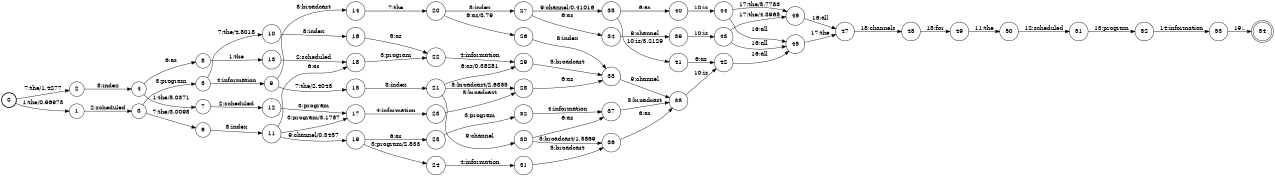 digraph FST {
rankdir = LR;
size = "8.5,11";
label = "";
center = 1;
orientation = Portrait;
ranksep = "0.4";
nodesep = "0.25";
0 [label = "0", shape = circle, style = bold, fontsize = 14]
	0 -> 1 [label = "1:the/0.96973", fontsize = 14];
	0 -> 2 [label = "7:the/1.4277", fontsize = 14];
1 [label = "1", shape = circle, style = solid, fontsize = 14]
	1 -> 3 [label = "2:scheduled", fontsize = 14];
2 [label = "2", shape = circle, style = solid, fontsize = 14]
	2 -> 4 [label = "8:index", fontsize = 14];
3 [label = "3", shape = circle, style = solid, fontsize = 14]
	3 -> 6 [label = "7:the/3.0098", fontsize = 14];
	3 -> 5 [label = "3:program", fontsize = 14];
4 [label = "4", shape = circle, style = solid, fontsize = 14]
	4 -> 7 [label = "1:the/5.0371", fontsize = 14];
	4 -> 8 [label = "6:as", fontsize = 14];
5 [label = "5", shape = circle, style = solid, fontsize = 14]
	5 -> 10 [label = "7:the/4.8018", fontsize = 14];
	5 -> 9 [label = "4:information", fontsize = 14];
6 [label = "6", shape = circle, style = solid, fontsize = 14]
	6 -> 11 [label = "8:index", fontsize = 14];
7 [label = "7", shape = circle, style = solid, fontsize = 14]
	7 -> 12 [label = "2:scheduled", fontsize = 14];
8 [label = "8", shape = circle, style = solid, fontsize = 14]
	8 -> 13 [label = "1:the", fontsize = 14];
9 [label = "9", shape = circle, style = solid, fontsize = 14]
	9 -> 15 [label = "7:the/2.4043", fontsize = 14];
	9 -> 14 [label = "5:broadcast", fontsize = 14];
10 [label = "10", shape = circle, style = solid, fontsize = 14]
	10 -> 16 [label = "8:index", fontsize = 14];
11 [label = "11", shape = circle, style = solid, fontsize = 14]
	11 -> 17 [label = "3:program/3.1787", fontsize = 14];
	11 -> 18 [label = "6:as", fontsize = 14];
	11 -> 19 [label = "9:channel/0.3457", fontsize = 14];
12 [label = "12", shape = circle, style = solid, fontsize = 14]
	12 -> 17 [label = "3:program", fontsize = 14];
13 [label = "13", shape = circle, style = solid, fontsize = 14]
	13 -> 18 [label = "2:scheduled", fontsize = 14];
14 [label = "14", shape = circle, style = solid, fontsize = 14]
	14 -> 20 [label = "7:the", fontsize = 14];
15 [label = "15", shape = circle, style = solid, fontsize = 14]
	15 -> 21 [label = "8:index", fontsize = 14];
16 [label = "16", shape = circle, style = solid, fontsize = 14]
	16 -> 22 [label = "6:as", fontsize = 14];
17 [label = "17", shape = circle, style = solid, fontsize = 14]
	17 -> 23 [label = "4:information", fontsize = 14];
18 [label = "18", shape = circle, style = solid, fontsize = 14]
	18 -> 22 [label = "3:program", fontsize = 14];
19 [label = "19", shape = circle, style = solid, fontsize = 14]
	19 -> 24 [label = "3:program/2.833", fontsize = 14];
	19 -> 25 [label = "6:as", fontsize = 14];
20 [label = "20", shape = circle, style = solid, fontsize = 14]
	20 -> 26 [label = "6:as/3.79", fontsize = 14];
	20 -> 27 [label = "8:index", fontsize = 14];
21 [label = "21", shape = circle, style = solid, fontsize = 14]
	21 -> 28 [label = "5:broadcast/2.6855", fontsize = 14];
	21 -> 29 [label = "6:as/0.38281", fontsize = 14];
	21 -> 30 [label = "9:channel", fontsize = 14];
22 [label = "22", shape = circle, style = solid, fontsize = 14]
	22 -> 29 [label = "4:information", fontsize = 14];
23 [label = "23", shape = circle, style = solid, fontsize = 14]
	23 -> 28 [label = "5:broadcast", fontsize = 14];
24 [label = "24", shape = circle, style = solid, fontsize = 14]
	24 -> 31 [label = "4:information", fontsize = 14];
25 [label = "25", shape = circle, style = solid, fontsize = 14]
	25 -> 32 [label = "3:program", fontsize = 14];
26 [label = "26", shape = circle, style = solid, fontsize = 14]
	26 -> 33 [label = "8:index", fontsize = 14];
27 [label = "27", shape = circle, style = solid, fontsize = 14]
	27 -> 34 [label = "6:as", fontsize = 14];
	27 -> 35 [label = "9:channel/0.41016", fontsize = 14];
28 [label = "28", shape = circle, style = solid, fontsize = 14]
	28 -> 33 [label = "6:as", fontsize = 14];
29 [label = "29", shape = circle, style = solid, fontsize = 14]
	29 -> 33 [label = "5:broadcast", fontsize = 14];
30 [label = "30", shape = circle, style = solid, fontsize = 14]
	30 -> 36 [label = "5:broadcast/1.5869", fontsize = 14];
	30 -> 37 [label = "6:as", fontsize = 14];
31 [label = "31", shape = circle, style = solid, fontsize = 14]
	31 -> 36 [label = "5:broadcast", fontsize = 14];
32 [label = "32", shape = circle, style = solid, fontsize = 14]
	32 -> 37 [label = "4:information", fontsize = 14];
33 [label = "33", shape = circle, style = solid, fontsize = 14]
	33 -> 38 [label = "9:channel", fontsize = 14];
34 [label = "34", shape = circle, style = solid, fontsize = 14]
	34 -> 39 [label = "9:channel", fontsize = 14];
35 [label = "35", shape = circle, style = solid, fontsize = 14]
	35 -> 40 [label = "6:as", fontsize = 14];
	35 -> 41 [label = "10:is/3.2129", fontsize = 14];
36 [label = "36", shape = circle, style = solid, fontsize = 14]
	36 -> 38 [label = "6:as", fontsize = 14];
37 [label = "37", shape = circle, style = solid, fontsize = 14]
	37 -> 38 [label = "5:broadcast", fontsize = 14];
38 [label = "38", shape = circle, style = solid, fontsize = 14]
	38 -> 42 [label = "10:is", fontsize = 14];
39 [label = "39", shape = circle, style = solid, fontsize = 14]
	39 -> 43 [label = "10:is", fontsize = 14];
40 [label = "40", shape = circle, style = solid, fontsize = 14]
	40 -> 44 [label = "10:is", fontsize = 14];
41 [label = "41", shape = circle, style = solid, fontsize = 14]
	41 -> 42 [label = "6:as", fontsize = 14];
42 [label = "42", shape = circle, style = solid, fontsize = 14]
	42 -> 45 [label = "16:all", fontsize = 14];
43 [label = "43", shape = circle, style = solid, fontsize = 14]
	43 -> 46 [label = "17:the/4.3965", fontsize = 14];
	43 -> 45 [label = "16:all", fontsize = 14];
44 [label = "44", shape = circle, style = solid, fontsize = 14]
	44 -> 46 [label = "17:the/5.7783", fontsize = 14];
	44 -> 45 [label = "16:all", fontsize = 14];
45 [label = "45", shape = circle, style = solid, fontsize = 14]
	45 -> 47 [label = "17:the", fontsize = 14];
46 [label = "46", shape = circle, style = solid, fontsize = 14]
	46 -> 47 [label = "16:all", fontsize = 14];
47 [label = "47", shape = circle, style = solid, fontsize = 14]
	47 -> 48 [label = "18:channels", fontsize = 14];
48 [label = "48", shape = circle, style = solid, fontsize = 14]
	48 -> 49 [label = "15:for", fontsize = 14];
49 [label = "49", shape = circle, style = solid, fontsize = 14]
	49 -> 50 [label = "11:the", fontsize = 14];
50 [label = "50", shape = circle, style = solid, fontsize = 14]
	50 -> 51 [label = "12:scheduled", fontsize = 14];
51 [label = "51", shape = circle, style = solid, fontsize = 14]
	51 -> 52 [label = "13:program", fontsize = 14];
52 [label = "52", shape = circle, style = solid, fontsize = 14]
	52 -> 53 [label = "14:information", fontsize = 14];
53 [label = "53", shape = circle, style = solid, fontsize = 14]
	53 -> 54 [label = "19:.", fontsize = 14];
54 [label = "54", shape = doublecircle, style = solid, fontsize = 14]
}
